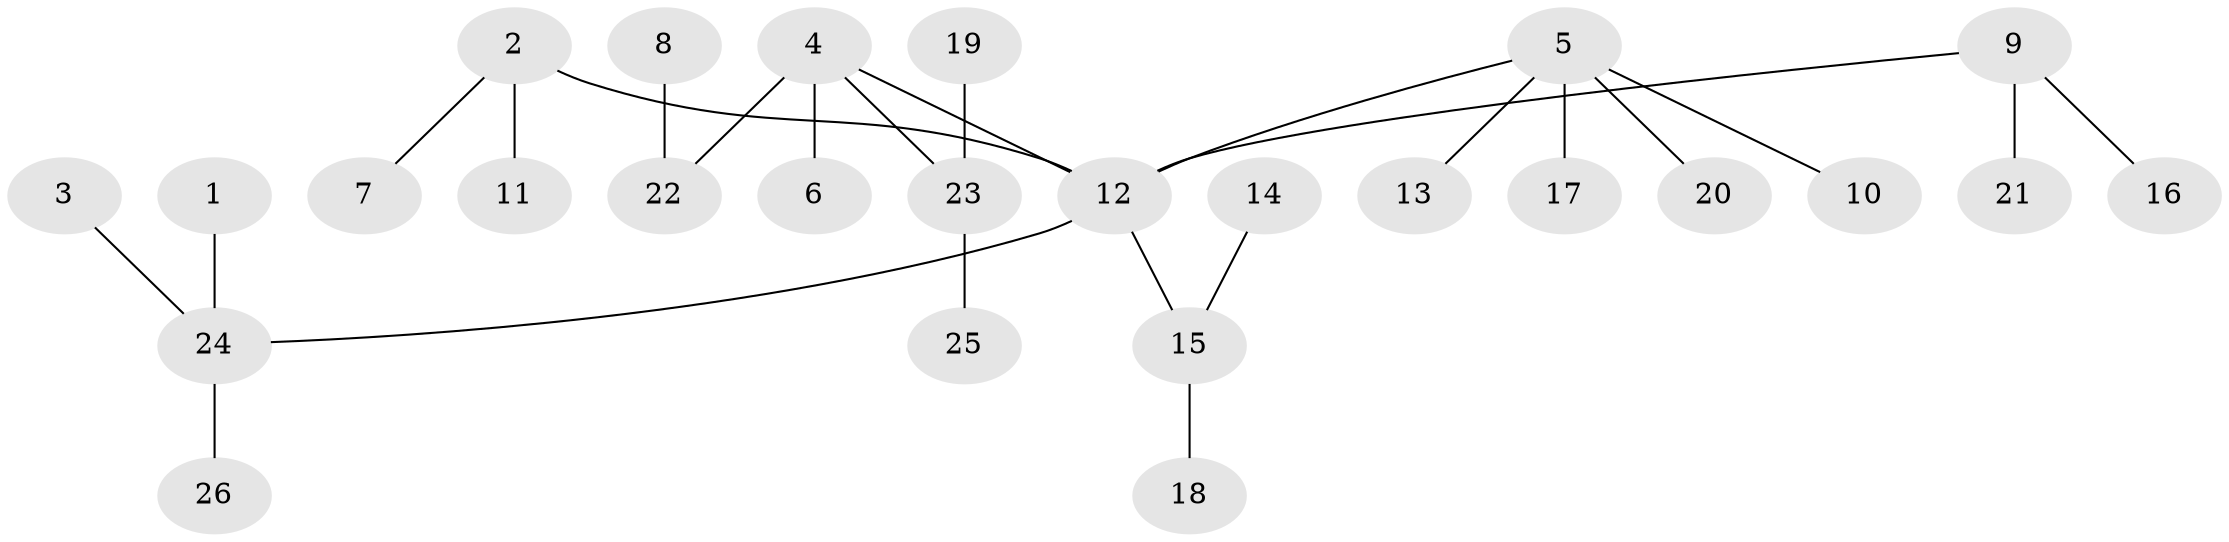 // original degree distribution, {4: 0.09615384615384616, 5: 0.038461538461538464, 6: 0.038461538461538464, 3: 0.057692307692307696, 1: 0.5576923076923077, 2: 0.21153846153846154}
// Generated by graph-tools (version 1.1) at 2025/50/03/09/25 03:50:22]
// undirected, 26 vertices, 25 edges
graph export_dot {
graph [start="1"]
  node [color=gray90,style=filled];
  1;
  2;
  3;
  4;
  5;
  6;
  7;
  8;
  9;
  10;
  11;
  12;
  13;
  14;
  15;
  16;
  17;
  18;
  19;
  20;
  21;
  22;
  23;
  24;
  25;
  26;
  1 -- 24 [weight=1.0];
  2 -- 7 [weight=1.0];
  2 -- 11 [weight=1.0];
  2 -- 12 [weight=1.0];
  3 -- 24 [weight=1.0];
  4 -- 6 [weight=1.0];
  4 -- 12 [weight=1.0];
  4 -- 22 [weight=1.0];
  4 -- 23 [weight=1.0];
  5 -- 10 [weight=1.0];
  5 -- 12 [weight=1.0];
  5 -- 13 [weight=1.0];
  5 -- 17 [weight=1.0];
  5 -- 20 [weight=1.0];
  8 -- 22 [weight=1.0];
  9 -- 12 [weight=1.0];
  9 -- 16 [weight=1.0];
  9 -- 21 [weight=1.0];
  12 -- 15 [weight=1.0];
  12 -- 24 [weight=1.0];
  14 -- 15 [weight=1.0];
  15 -- 18 [weight=1.0];
  19 -- 23 [weight=1.0];
  23 -- 25 [weight=1.0];
  24 -- 26 [weight=1.0];
}
